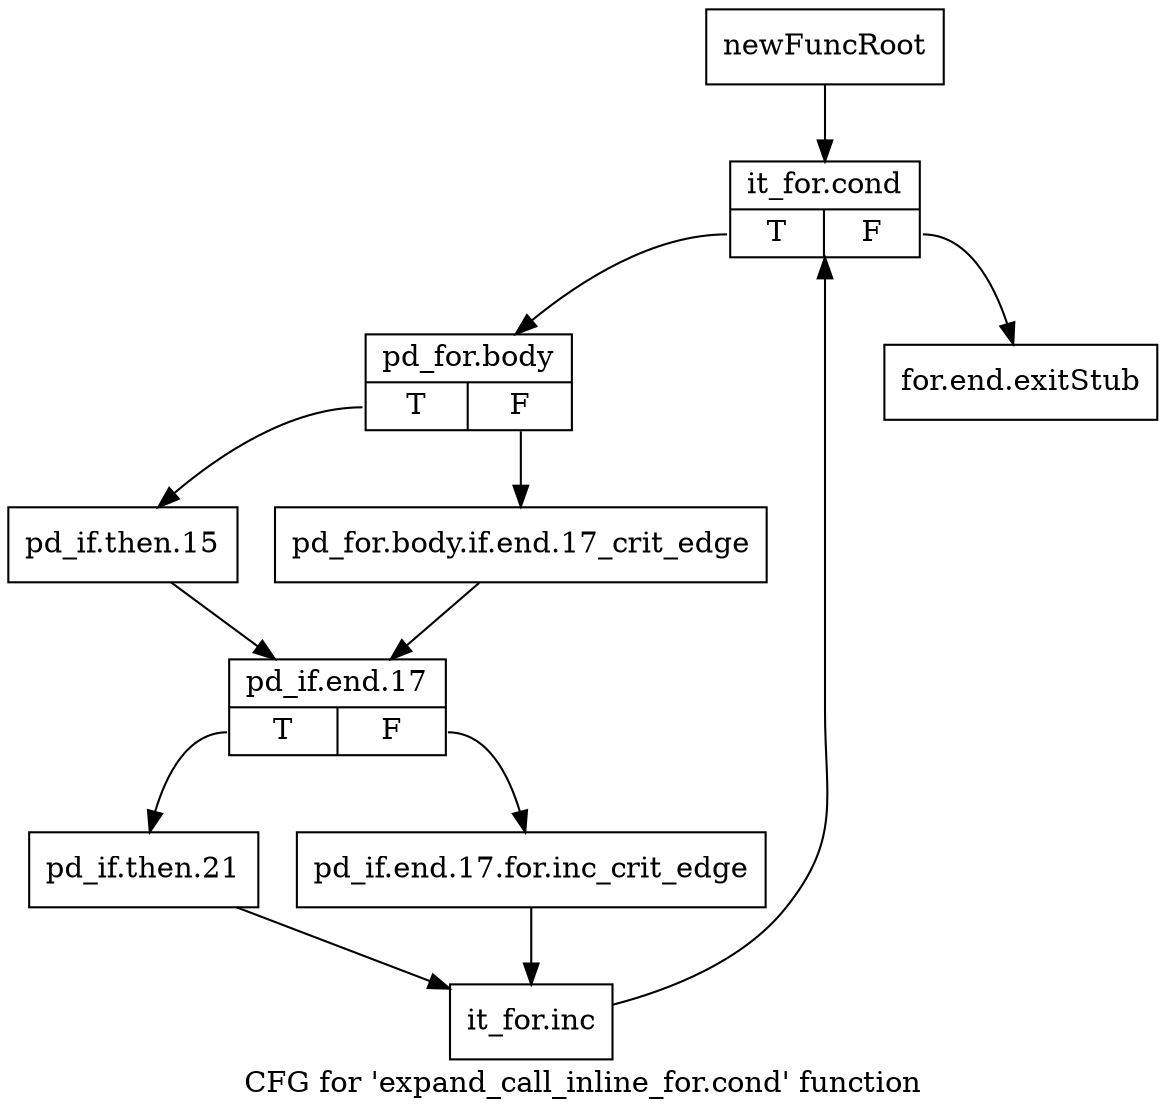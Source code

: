 digraph "CFG for 'expand_call_inline_for.cond' function" {
	label="CFG for 'expand_call_inline_for.cond' function";

	Node0xaee9570 [shape=record,label="{newFuncRoot}"];
	Node0xaee9570 -> Node0xaf0df10;
	Node0xaf0dec0 [shape=record,label="{for.end.exitStub}"];
	Node0xaf0df10 [shape=record,label="{it_for.cond|{<s0>T|<s1>F}}"];
	Node0xaf0df10:s0 -> Node0xaf0df60;
	Node0xaf0df10:s1 -> Node0xaf0dec0;
	Node0xaf0df60 [shape=record,label="{pd_for.body|{<s0>T|<s1>F}}"];
	Node0xaf0df60:s0 -> Node0xaf0e000;
	Node0xaf0df60:s1 -> Node0xaf0dfb0;
	Node0xaf0dfb0 [shape=record,label="{pd_for.body.if.end.17_crit_edge}"];
	Node0xaf0dfb0 -> Node0xaf0e050;
	Node0xaf0e000 [shape=record,label="{pd_if.then.15}"];
	Node0xaf0e000 -> Node0xaf0e050;
	Node0xaf0e050 [shape=record,label="{pd_if.end.17|{<s0>T|<s1>F}}"];
	Node0xaf0e050:s0 -> Node0xaf0e0f0;
	Node0xaf0e050:s1 -> Node0xaf0e0a0;
	Node0xaf0e0a0 [shape=record,label="{pd_if.end.17.for.inc_crit_edge}"];
	Node0xaf0e0a0 -> Node0xaf0e140;
	Node0xaf0e0f0 [shape=record,label="{pd_if.then.21}"];
	Node0xaf0e0f0 -> Node0xaf0e140;
	Node0xaf0e140 [shape=record,label="{it_for.inc}"];
	Node0xaf0e140 -> Node0xaf0df10;
}
